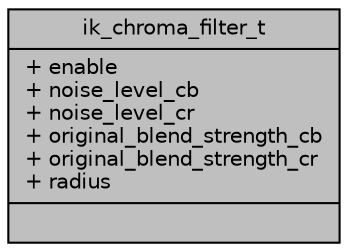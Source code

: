 digraph "ik_chroma_filter_t"
{
 // INTERACTIVE_SVG=YES
 // LATEX_PDF_SIZE
  bgcolor="transparent";
  edge [fontname="Helvetica",fontsize="10",labelfontname="Helvetica",labelfontsize="10"];
  node [fontname="Helvetica",fontsize="10",shape=record];
  Node1 [label="{ik_chroma_filter_t\n|+ enable\l+ noise_level_cb\l+ noise_level_cr\l+ original_blend_strength_cb\l+ original_blend_strength_cr\l+ radius\l|}",height=0.2,width=0.4,color="black", fillcolor="grey75", style="filled", fontcolor="black",tooltip=" "];
}
